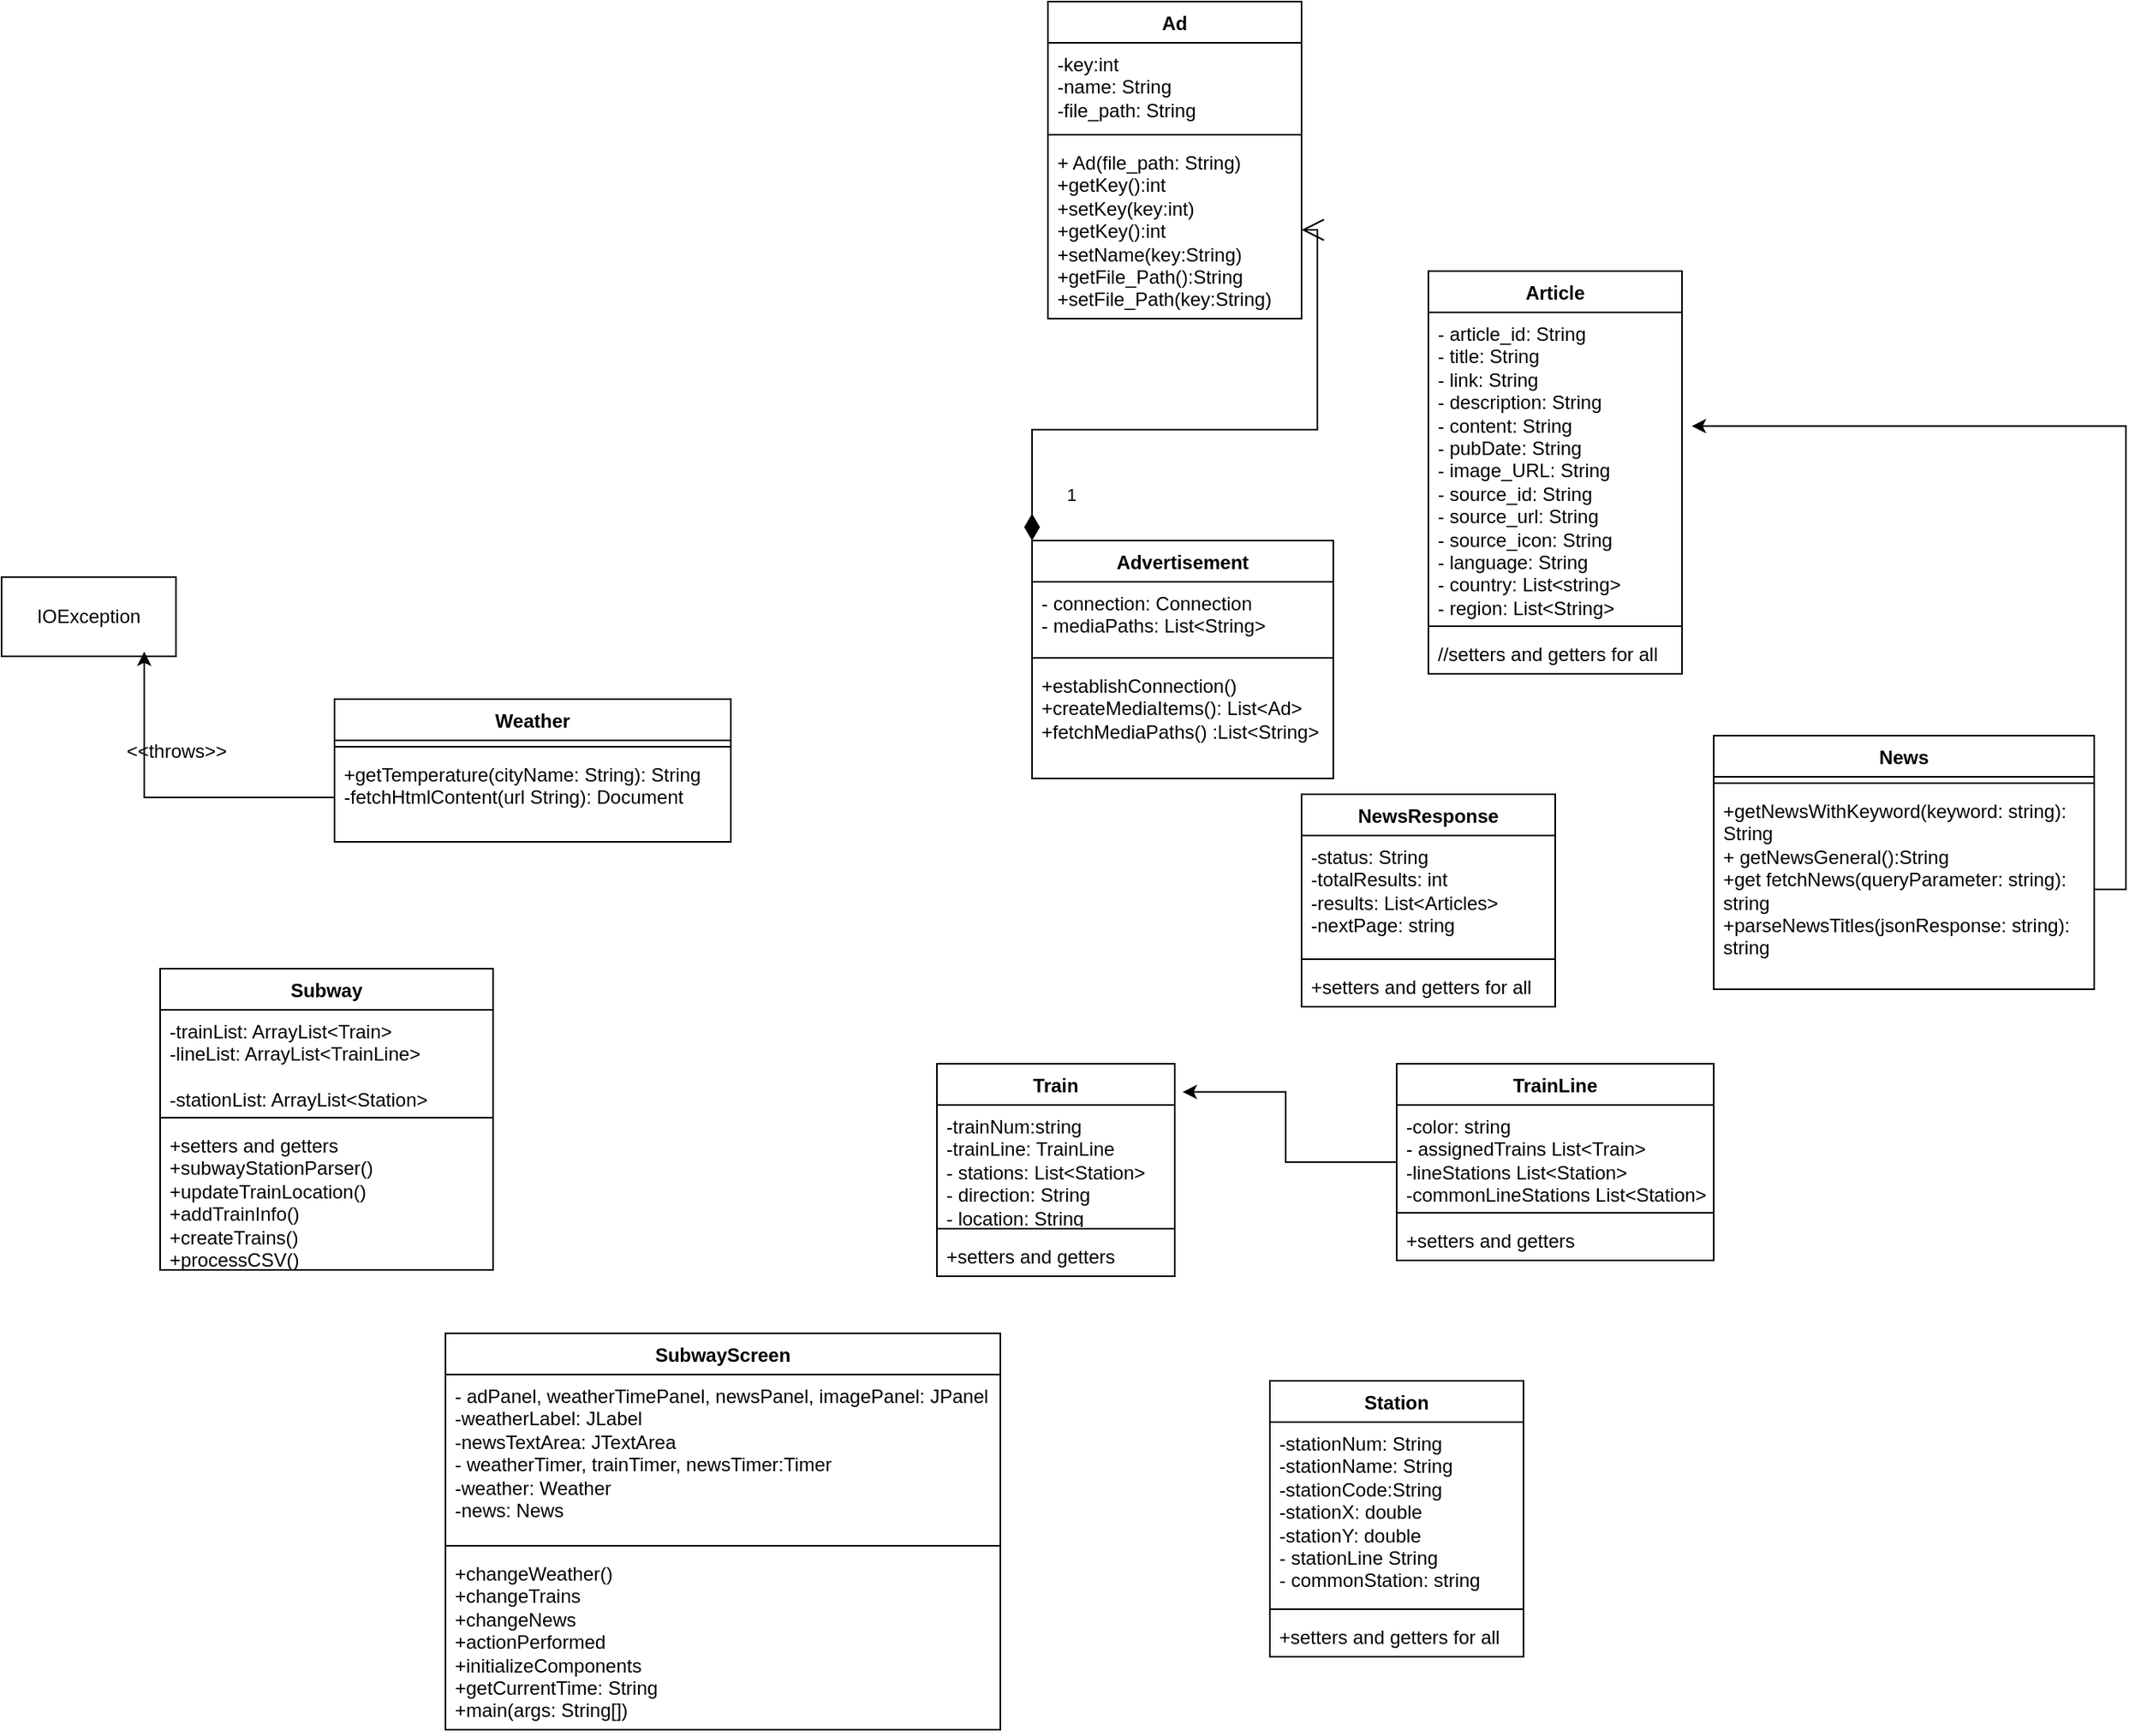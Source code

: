 <mxfile version="24.7.6">
  <diagram name="Page-1" id="pWfCH3LnM4fO_oey2DS3">
    <mxGraphModel dx="1501" dy="1377" grid="1" gridSize="10" guides="1" tooltips="1" connect="1" arrows="1" fold="1" page="1" pageScale="1" pageWidth="850" pageHeight="1100" math="0" shadow="0">
      <root>
        <mxCell id="0" />
        <mxCell id="1" parent="0" />
        <mxCell id="AEi-vqwGgM3uCtE7qn6y-57" value="&lt;div&gt;Ad&lt;/div&gt;" style="swimlane;fontStyle=1;align=center;verticalAlign=top;childLayout=stackLayout;horizontal=1;startSize=26;horizontalStack=0;resizeParent=1;resizeParentMax=0;resizeLast=0;collapsible=1;marginBottom=0;whiteSpace=wrap;html=1;" vertex="1" parent="1">
          <mxGeometry x="330" y="-350" width="160" height="200" as="geometry" />
        </mxCell>
        <mxCell id="AEi-vqwGgM3uCtE7qn6y-58" value="-key:int&lt;div&gt;-name: String&lt;/div&gt;&lt;div&gt;-file_path: String&lt;/div&gt;" style="text;strokeColor=none;fillColor=none;align=left;verticalAlign=top;spacingLeft=4;spacingRight=4;overflow=hidden;rotatable=0;points=[[0,0.5],[1,0.5]];portConstraint=eastwest;whiteSpace=wrap;html=1;" vertex="1" parent="AEi-vqwGgM3uCtE7qn6y-57">
          <mxGeometry y="26" width="160" height="54" as="geometry" />
        </mxCell>
        <mxCell id="AEi-vqwGgM3uCtE7qn6y-59" value="" style="line;strokeWidth=1;fillColor=none;align=left;verticalAlign=middle;spacingTop=-1;spacingLeft=3;spacingRight=3;rotatable=0;labelPosition=right;points=[];portConstraint=eastwest;strokeColor=inherit;" vertex="1" parent="AEi-vqwGgM3uCtE7qn6y-57">
          <mxGeometry y="80" width="160" height="8" as="geometry" />
        </mxCell>
        <mxCell id="AEi-vqwGgM3uCtE7qn6y-60" value="+ Ad(file_path: String)&lt;div&gt;+getKey():int&lt;/div&gt;&lt;div&gt;+setKey(key:int)&lt;/div&gt;&lt;div&gt;&lt;div&gt;+getKey():int&lt;/div&gt;&lt;div&gt;+setName(key:String)&lt;/div&gt;&lt;/div&gt;&lt;div&gt;&lt;div&gt;+getFile_Path():String&lt;/div&gt;&lt;div&gt;+setFile_Path(key:String)&lt;/div&gt;&lt;/div&gt;" style="text;strokeColor=none;fillColor=none;align=left;verticalAlign=top;spacingLeft=4;spacingRight=4;overflow=hidden;rotatable=0;points=[[0,0.5],[1,0.5]];portConstraint=eastwest;whiteSpace=wrap;html=1;" vertex="1" parent="AEi-vqwGgM3uCtE7qn6y-57">
          <mxGeometry y="88" width="160" height="112" as="geometry" />
        </mxCell>
        <mxCell id="AEi-vqwGgM3uCtE7qn6y-61" value="NewsResponse" style="swimlane;fontStyle=1;align=center;verticalAlign=top;childLayout=stackLayout;horizontal=1;startSize=26;horizontalStack=0;resizeParent=1;resizeParentMax=0;resizeLast=0;collapsible=1;marginBottom=0;whiteSpace=wrap;html=1;" vertex="1" parent="1">
          <mxGeometry x="490" y="150" width="160" height="134" as="geometry" />
        </mxCell>
        <mxCell id="AEi-vqwGgM3uCtE7qn6y-62" value="-status: String&lt;div&gt;-totalResults: int&lt;/div&gt;&lt;div&gt;-results: List&amp;lt;Articles&amp;gt;&lt;/div&gt;&lt;div&gt;-nextPage: string&lt;/div&gt;" style="text;strokeColor=none;fillColor=none;align=left;verticalAlign=top;spacingLeft=4;spacingRight=4;overflow=hidden;rotatable=0;points=[[0,0.5],[1,0.5]];portConstraint=eastwest;whiteSpace=wrap;html=1;" vertex="1" parent="AEi-vqwGgM3uCtE7qn6y-61">
          <mxGeometry y="26" width="160" height="74" as="geometry" />
        </mxCell>
        <mxCell id="AEi-vqwGgM3uCtE7qn6y-63" value="" style="line;strokeWidth=1;fillColor=none;align=left;verticalAlign=middle;spacingTop=-1;spacingLeft=3;spacingRight=3;rotatable=0;labelPosition=right;points=[];portConstraint=eastwest;strokeColor=inherit;" vertex="1" parent="AEi-vqwGgM3uCtE7qn6y-61">
          <mxGeometry y="100" width="160" height="8" as="geometry" />
        </mxCell>
        <mxCell id="AEi-vqwGgM3uCtE7qn6y-64" value="+setters and getters for all" style="text;strokeColor=none;fillColor=none;align=left;verticalAlign=top;spacingLeft=4;spacingRight=4;overflow=hidden;rotatable=0;points=[[0,0.5],[1,0.5]];portConstraint=eastwest;whiteSpace=wrap;html=1;" vertex="1" parent="AEi-vqwGgM3uCtE7qn6y-61">
          <mxGeometry y="108" width="160" height="26" as="geometry" />
        </mxCell>
        <mxCell id="AEi-vqwGgM3uCtE7qn6y-65" value="Train" style="swimlane;fontStyle=1;align=center;verticalAlign=top;childLayout=stackLayout;horizontal=1;startSize=26;horizontalStack=0;resizeParent=1;resizeParentMax=0;resizeLast=0;collapsible=1;marginBottom=0;whiteSpace=wrap;html=1;" vertex="1" parent="1">
          <mxGeometry x="260" y="320" width="150" height="134" as="geometry" />
        </mxCell>
        <mxCell id="AEi-vqwGgM3uCtE7qn6y-66" value="-trainNum:string&lt;div&gt;-trainLine: TrainLine&lt;/div&gt;&lt;div&gt;- stations: List&amp;lt;Station&amp;gt;&lt;/div&gt;&lt;div&gt;- direction: String&lt;/div&gt;&lt;div&gt;- location: String&lt;/div&gt;" style="text;strokeColor=none;fillColor=none;align=left;verticalAlign=top;spacingLeft=4;spacingRight=4;overflow=hidden;rotatable=0;points=[[0,0.5],[1,0.5]];portConstraint=eastwest;whiteSpace=wrap;html=1;" vertex="1" parent="AEi-vqwGgM3uCtE7qn6y-65">
          <mxGeometry y="26" width="150" height="74" as="geometry" />
        </mxCell>
        <mxCell id="AEi-vqwGgM3uCtE7qn6y-67" value="" style="line;strokeWidth=1;fillColor=none;align=left;verticalAlign=middle;spacingTop=-1;spacingLeft=3;spacingRight=3;rotatable=0;labelPosition=right;points=[];portConstraint=eastwest;strokeColor=inherit;" vertex="1" parent="AEi-vqwGgM3uCtE7qn6y-65">
          <mxGeometry y="100" width="150" height="8" as="geometry" />
        </mxCell>
        <mxCell id="AEi-vqwGgM3uCtE7qn6y-68" value="+setters and getters" style="text;strokeColor=none;fillColor=none;align=left;verticalAlign=top;spacingLeft=4;spacingRight=4;overflow=hidden;rotatable=0;points=[[0,0.5],[1,0.5]];portConstraint=eastwest;whiteSpace=wrap;html=1;" vertex="1" parent="AEi-vqwGgM3uCtE7qn6y-65">
          <mxGeometry y="108" width="150" height="26" as="geometry" />
        </mxCell>
        <mxCell id="AEi-vqwGgM3uCtE7qn6y-69" value="TrainLine" style="swimlane;fontStyle=1;align=center;verticalAlign=top;childLayout=stackLayout;horizontal=1;startSize=26;horizontalStack=0;resizeParent=1;resizeParentMax=0;resizeLast=0;collapsible=1;marginBottom=0;whiteSpace=wrap;html=1;" vertex="1" parent="1">
          <mxGeometry x="550" y="320" width="200" height="124" as="geometry" />
        </mxCell>
        <mxCell id="AEi-vqwGgM3uCtE7qn6y-70" value="-color: string&lt;div&gt;- assignedTrains List&amp;lt;Train&amp;gt;&lt;/div&gt;&lt;div&gt;-lineStations&amp;nbsp;&lt;span style=&quot;background-color: initial;&quot;&gt;List&amp;lt;Station&amp;gt;&lt;/span&gt;&lt;/div&gt;&lt;div&gt;&lt;span style=&quot;background-color: initial;&quot;&gt;-commonLineStations&amp;nbsp;&lt;/span&gt;&lt;span style=&quot;background-color: initial;&quot;&gt;List&amp;lt;Station&amp;gt;&lt;/span&gt;&lt;/div&gt;" style="text;strokeColor=none;fillColor=none;align=left;verticalAlign=top;spacingLeft=4;spacingRight=4;overflow=hidden;rotatable=0;points=[[0,0.5],[1,0.5]];portConstraint=eastwest;whiteSpace=wrap;html=1;" vertex="1" parent="AEi-vqwGgM3uCtE7qn6y-69">
          <mxGeometry y="26" width="200" height="64" as="geometry" />
        </mxCell>
        <mxCell id="AEi-vqwGgM3uCtE7qn6y-71" value="" style="line;strokeWidth=1;fillColor=none;align=left;verticalAlign=middle;spacingTop=-1;spacingLeft=3;spacingRight=3;rotatable=0;labelPosition=right;points=[];portConstraint=eastwest;strokeColor=inherit;" vertex="1" parent="AEi-vqwGgM3uCtE7qn6y-69">
          <mxGeometry y="90" width="200" height="8" as="geometry" />
        </mxCell>
        <mxCell id="AEi-vqwGgM3uCtE7qn6y-72" value="+setters and getters" style="text;strokeColor=none;fillColor=none;align=left;verticalAlign=top;spacingLeft=4;spacingRight=4;overflow=hidden;rotatable=0;points=[[0,0.5],[1,0.5]];portConstraint=eastwest;whiteSpace=wrap;html=1;" vertex="1" parent="AEi-vqwGgM3uCtE7qn6y-69">
          <mxGeometry y="98" width="200" height="26" as="geometry" />
        </mxCell>
        <mxCell id="AEi-vqwGgM3uCtE7qn6y-73" value="Station" style="swimlane;fontStyle=1;align=center;verticalAlign=top;childLayout=stackLayout;horizontal=1;startSize=26;horizontalStack=0;resizeParent=1;resizeParentMax=0;resizeLast=0;collapsible=1;marginBottom=0;whiteSpace=wrap;html=1;" vertex="1" parent="1">
          <mxGeometry x="470" y="520" width="160" height="174" as="geometry" />
        </mxCell>
        <mxCell id="AEi-vqwGgM3uCtE7qn6y-74" value="-stationNum: String&lt;div&gt;-stationName: String&lt;/div&gt;&lt;div&gt;-stationCode:String&lt;/div&gt;&lt;div&gt;-stationX: double&lt;/div&gt;&lt;div&gt;-stationY: double&lt;/div&gt;&lt;div&gt;- stationLine String&lt;/div&gt;&lt;div&gt;- commonStation: string&lt;/div&gt;" style="text;strokeColor=none;fillColor=none;align=left;verticalAlign=top;spacingLeft=4;spacingRight=4;overflow=hidden;rotatable=0;points=[[0,0.5],[1,0.5]];portConstraint=eastwest;whiteSpace=wrap;html=1;" vertex="1" parent="AEi-vqwGgM3uCtE7qn6y-73">
          <mxGeometry y="26" width="160" height="114" as="geometry" />
        </mxCell>
        <mxCell id="AEi-vqwGgM3uCtE7qn6y-75" value="" style="line;strokeWidth=1;fillColor=none;align=left;verticalAlign=middle;spacingTop=-1;spacingLeft=3;spacingRight=3;rotatable=0;labelPosition=right;points=[];portConstraint=eastwest;strokeColor=inherit;" vertex="1" parent="AEi-vqwGgM3uCtE7qn6y-73">
          <mxGeometry y="140" width="160" height="8" as="geometry" />
        </mxCell>
        <mxCell id="AEi-vqwGgM3uCtE7qn6y-76" value="+setters and getters for all" style="text;strokeColor=none;fillColor=none;align=left;verticalAlign=top;spacingLeft=4;spacingRight=4;overflow=hidden;rotatable=0;points=[[0,0.5],[1,0.5]];portConstraint=eastwest;whiteSpace=wrap;html=1;" vertex="1" parent="AEi-vqwGgM3uCtE7qn6y-73">
          <mxGeometry y="148" width="160" height="26" as="geometry" />
        </mxCell>
        <mxCell id="AEi-vqwGgM3uCtE7qn6y-77" value="News" style="swimlane;fontStyle=1;align=center;verticalAlign=top;childLayout=stackLayout;horizontal=1;startSize=26;horizontalStack=0;resizeParent=1;resizeParentMax=0;resizeLast=0;collapsible=1;marginBottom=0;whiteSpace=wrap;html=1;" vertex="1" parent="1">
          <mxGeometry x="750" y="113" width="240" height="160" as="geometry" />
        </mxCell>
        <mxCell id="AEi-vqwGgM3uCtE7qn6y-79" value="" style="line;strokeWidth=1;fillColor=none;align=left;verticalAlign=middle;spacingTop=-1;spacingLeft=3;spacingRight=3;rotatable=0;labelPosition=right;points=[];portConstraint=eastwest;strokeColor=inherit;" vertex="1" parent="AEi-vqwGgM3uCtE7qn6y-77">
          <mxGeometry y="26" width="240" height="8" as="geometry" />
        </mxCell>
        <mxCell id="AEi-vqwGgM3uCtE7qn6y-80" value="+getNewsWithKeyword(keyword: string): String&lt;div&gt;+ getNewsGeneral():String&lt;/div&gt;&lt;div&gt;+get fetchNews(queryParameter: string): string&lt;/div&gt;&lt;div&gt;+parseNewsTitles(jsonResponse: string): string&lt;/div&gt;" style="text;strokeColor=none;fillColor=none;align=left;verticalAlign=top;spacingLeft=4;spacingRight=4;overflow=hidden;rotatable=0;points=[[0,0.5],[1,0.5]];portConstraint=eastwest;whiteSpace=wrap;html=1;" vertex="1" parent="AEi-vqwGgM3uCtE7qn6y-77">
          <mxGeometry y="34" width="240" height="126" as="geometry" />
        </mxCell>
        <mxCell id="AEi-vqwGgM3uCtE7qn6y-81" value="Advertisement" style="swimlane;fontStyle=1;align=center;verticalAlign=top;childLayout=stackLayout;horizontal=1;startSize=26;horizontalStack=0;resizeParent=1;resizeParentMax=0;resizeLast=0;collapsible=1;marginBottom=0;whiteSpace=wrap;html=1;" vertex="1" parent="1">
          <mxGeometry x="320" y="-10" width="190" height="150" as="geometry" />
        </mxCell>
        <mxCell id="AEi-vqwGgM3uCtE7qn6y-82" value="- connection: Connection&lt;div&gt;- mediaPaths: List&amp;lt;String&amp;gt;&lt;/div&gt;" style="text;strokeColor=none;fillColor=none;align=left;verticalAlign=top;spacingLeft=4;spacingRight=4;overflow=hidden;rotatable=0;points=[[0,0.5],[1,0.5]];portConstraint=eastwest;whiteSpace=wrap;html=1;" vertex="1" parent="AEi-vqwGgM3uCtE7qn6y-81">
          <mxGeometry y="26" width="190" height="44" as="geometry" />
        </mxCell>
        <mxCell id="AEi-vqwGgM3uCtE7qn6y-83" value="" style="line;strokeWidth=1;fillColor=none;align=left;verticalAlign=middle;spacingTop=-1;spacingLeft=3;spacingRight=3;rotatable=0;labelPosition=right;points=[];portConstraint=eastwest;strokeColor=inherit;" vertex="1" parent="AEi-vqwGgM3uCtE7qn6y-81">
          <mxGeometry y="70" width="190" height="8" as="geometry" />
        </mxCell>
        <mxCell id="AEi-vqwGgM3uCtE7qn6y-84" value="+establishConnection()&lt;div&gt;+createMediaItems(): List&amp;lt;Ad&amp;gt;&lt;/div&gt;&lt;div&gt;+fetchMediaPaths() :List&amp;lt;String&amp;gt;&lt;/div&gt;&lt;div&gt;&lt;br&gt;&lt;/div&gt;" style="text;strokeColor=none;fillColor=none;align=left;verticalAlign=top;spacingLeft=4;spacingRight=4;overflow=hidden;rotatable=0;points=[[0,0.5],[1,0.5]];portConstraint=eastwest;whiteSpace=wrap;html=1;" vertex="1" parent="AEi-vqwGgM3uCtE7qn6y-81">
          <mxGeometry y="78" width="190" height="72" as="geometry" />
        </mxCell>
        <mxCell id="AEi-vqwGgM3uCtE7qn6y-85" value="Subway" style="swimlane;fontStyle=1;align=center;verticalAlign=top;childLayout=stackLayout;horizontal=1;startSize=26;horizontalStack=0;resizeParent=1;resizeParentMax=0;resizeLast=0;collapsible=1;marginBottom=0;whiteSpace=wrap;html=1;" vertex="1" parent="1">
          <mxGeometry x="-230" y="260" width="210" height="190" as="geometry" />
        </mxCell>
        <mxCell id="AEi-vqwGgM3uCtE7qn6y-86" value="-trainList: ArrayList&amp;lt;Train&amp;gt;&lt;div&gt;-lineList: ArrayList&amp;lt;TrainLine&amp;gt;&lt;div&gt;&lt;br&gt;&lt;/div&gt;&lt;div&gt;-stationList: ArrayList&amp;lt;Station&amp;gt;&lt;div&gt;&lt;br&gt;&lt;/div&gt;&lt;/div&gt;&lt;div&gt;&lt;br&gt;&lt;/div&gt;&lt;/div&gt;" style="text;strokeColor=none;fillColor=none;align=left;verticalAlign=top;spacingLeft=4;spacingRight=4;overflow=hidden;rotatable=0;points=[[0,0.5],[1,0.5]];portConstraint=eastwest;whiteSpace=wrap;html=1;" vertex="1" parent="AEi-vqwGgM3uCtE7qn6y-85">
          <mxGeometry y="26" width="210" height="64" as="geometry" />
        </mxCell>
        <mxCell id="AEi-vqwGgM3uCtE7qn6y-87" value="" style="line;strokeWidth=1;fillColor=none;align=left;verticalAlign=middle;spacingTop=-1;spacingLeft=3;spacingRight=3;rotatable=0;labelPosition=right;points=[];portConstraint=eastwest;strokeColor=inherit;" vertex="1" parent="AEi-vqwGgM3uCtE7qn6y-85">
          <mxGeometry y="90" width="210" height="8" as="geometry" />
        </mxCell>
        <mxCell id="AEi-vqwGgM3uCtE7qn6y-88" value="+setters and getters&lt;div&gt;+subwayStationParser()&lt;/div&gt;&lt;div&gt;+updateTrainLocation()&lt;/div&gt;&lt;div&gt;+addTrainInfo()&lt;/div&gt;&lt;div&gt;+createTrains()&lt;/div&gt;&lt;div&gt;+processCSV()&lt;/div&gt;&lt;div&gt;&lt;br&gt;&lt;/div&gt;&lt;div&gt;&lt;br&gt;&lt;/div&gt;" style="text;strokeColor=none;fillColor=none;align=left;verticalAlign=top;spacingLeft=4;spacingRight=4;overflow=hidden;rotatable=0;points=[[0,0.5],[1,0.5]];portConstraint=eastwest;whiteSpace=wrap;html=1;" vertex="1" parent="AEi-vqwGgM3uCtE7qn6y-85">
          <mxGeometry y="98" width="210" height="92" as="geometry" />
        </mxCell>
        <mxCell id="AEi-vqwGgM3uCtE7qn6y-89" value="SubwayScreen" style="swimlane;fontStyle=1;align=center;verticalAlign=top;childLayout=stackLayout;horizontal=1;startSize=26;horizontalStack=0;resizeParent=1;resizeParentMax=0;resizeLast=0;collapsible=1;marginBottom=0;whiteSpace=wrap;html=1;" vertex="1" parent="1">
          <mxGeometry x="-50" y="490" width="350" height="250" as="geometry" />
        </mxCell>
        <mxCell id="AEi-vqwGgM3uCtE7qn6y-90" value="- adPanel, weatherTimePanel, newsPanel, imagePanel: JPanel&lt;div&gt;-weatherLabel: JLabel&lt;/div&gt;&lt;div&gt;-newsTextArea: JTextArea&lt;/div&gt;&lt;div&gt;- weatherTimer, trainTimer, newsTimer:Timer&lt;/div&gt;&lt;div&gt;-weather: Weather&lt;/div&gt;&lt;div&gt;-news: News&lt;/div&gt;" style="text;strokeColor=none;fillColor=none;align=left;verticalAlign=top;spacingLeft=4;spacingRight=4;overflow=hidden;rotatable=0;points=[[0,0.5],[1,0.5]];portConstraint=eastwest;whiteSpace=wrap;html=1;" vertex="1" parent="AEi-vqwGgM3uCtE7qn6y-89">
          <mxGeometry y="26" width="350" height="104" as="geometry" />
        </mxCell>
        <mxCell id="AEi-vqwGgM3uCtE7qn6y-91" value="" style="line;strokeWidth=1;fillColor=none;align=left;verticalAlign=middle;spacingTop=-1;spacingLeft=3;spacingRight=3;rotatable=0;labelPosition=right;points=[];portConstraint=eastwest;strokeColor=inherit;" vertex="1" parent="AEi-vqwGgM3uCtE7qn6y-89">
          <mxGeometry y="130" width="350" height="8" as="geometry" />
        </mxCell>
        <mxCell id="AEi-vqwGgM3uCtE7qn6y-92" value="+changeWeather()&amp;nbsp;&lt;div&gt;+changeTrains&lt;/div&gt;&lt;div&gt;+changeNews&lt;/div&gt;&lt;div&gt;+actionPerformed&lt;/div&gt;&lt;div&gt;+initializeComponents&lt;/div&gt;&lt;div&gt;+getCurrentTime: String&lt;/div&gt;&lt;div&gt;+main(args: String[])&lt;/div&gt;" style="text;strokeColor=none;fillColor=none;align=left;verticalAlign=top;spacingLeft=4;spacingRight=4;overflow=hidden;rotatable=0;points=[[0,0.5],[1,0.5]];portConstraint=eastwest;whiteSpace=wrap;html=1;" vertex="1" parent="AEi-vqwGgM3uCtE7qn6y-89">
          <mxGeometry y="138" width="350" height="112" as="geometry" />
        </mxCell>
        <mxCell id="AEi-vqwGgM3uCtE7qn6y-93" value="Article" style="swimlane;fontStyle=1;align=center;verticalAlign=top;childLayout=stackLayout;horizontal=1;startSize=26;horizontalStack=0;resizeParent=1;resizeParentMax=0;resizeLast=0;collapsible=1;marginBottom=0;whiteSpace=wrap;html=1;" vertex="1" parent="1">
          <mxGeometry x="570" y="-180" width="160" height="254" as="geometry" />
        </mxCell>
        <mxCell id="AEi-vqwGgM3uCtE7qn6y-94" value="- article_id: String&lt;div&gt;- title: String&lt;div&gt;- link: String&lt;div&gt;- description: String&lt;div&gt;- content: String&lt;div&gt;- pubDate: String&lt;div&gt;- image_URL: String&lt;div&gt;- source_id: String&lt;div&gt;- source_url: String&lt;div&gt;- source_icon: String&lt;div&gt;- language: String&lt;div&gt;- country: List&amp;lt;string&amp;gt;&lt;div&gt;- region: List&amp;lt;String&amp;gt;&lt;div&gt;&lt;br&gt;&lt;/div&gt;&lt;/div&gt;&lt;/div&gt;&lt;/div&gt;&lt;/div&gt;&lt;/div&gt;&lt;/div&gt;&lt;/div&gt;&lt;/div&gt;&lt;/div&gt;&lt;/div&gt;&lt;/div&gt;&lt;/div&gt;" style="text;strokeColor=none;fillColor=none;align=left;verticalAlign=top;spacingLeft=4;spacingRight=4;overflow=hidden;rotatable=0;points=[[0,0.5],[1,0.5]];portConstraint=eastwest;whiteSpace=wrap;html=1;" vertex="1" parent="AEi-vqwGgM3uCtE7qn6y-93">
          <mxGeometry y="26" width="160" height="194" as="geometry" />
        </mxCell>
        <mxCell id="AEi-vqwGgM3uCtE7qn6y-95" value="" style="line;strokeWidth=1;fillColor=none;align=left;verticalAlign=middle;spacingTop=-1;spacingLeft=3;spacingRight=3;rotatable=0;labelPosition=right;points=[];portConstraint=eastwest;strokeColor=inherit;" vertex="1" parent="AEi-vqwGgM3uCtE7qn6y-93">
          <mxGeometry y="220" width="160" height="8" as="geometry" />
        </mxCell>
        <mxCell id="AEi-vqwGgM3uCtE7qn6y-96" value="//setters and getters for all" style="text;strokeColor=none;fillColor=none;align=left;verticalAlign=top;spacingLeft=4;spacingRight=4;overflow=hidden;rotatable=0;points=[[0,0.5],[1,0.5]];portConstraint=eastwest;whiteSpace=wrap;html=1;" vertex="1" parent="AEi-vqwGgM3uCtE7qn6y-93">
          <mxGeometry y="228" width="160" height="26" as="geometry" />
        </mxCell>
        <mxCell id="AEi-vqwGgM3uCtE7qn6y-97" value="Weather" style="swimlane;fontStyle=1;align=center;verticalAlign=top;childLayout=stackLayout;horizontal=1;startSize=26;horizontalStack=0;resizeParent=1;resizeParentMax=0;resizeLast=0;collapsible=1;marginBottom=0;whiteSpace=wrap;html=1;" vertex="1" parent="1">
          <mxGeometry x="-120" y="90" width="250" height="90" as="geometry" />
        </mxCell>
        <mxCell id="AEi-vqwGgM3uCtE7qn6y-99" value="" style="line;strokeWidth=1;fillColor=none;align=left;verticalAlign=middle;spacingTop=-1;spacingLeft=3;spacingRight=3;rotatable=0;labelPosition=right;points=[];portConstraint=eastwest;strokeColor=inherit;" vertex="1" parent="AEi-vqwGgM3uCtE7qn6y-97">
          <mxGeometry y="26" width="250" height="8" as="geometry" />
        </mxCell>
        <mxCell id="AEi-vqwGgM3uCtE7qn6y-100" value="+getTemperature(cityName: String): String&lt;div&gt;-fetchHtmlContent(url String): Document&lt;/div&gt;" style="text;strokeColor=none;fillColor=none;align=left;verticalAlign=top;spacingLeft=4;spacingRight=4;overflow=hidden;rotatable=0;points=[[0,0.5],[1,0.5]];portConstraint=eastwest;whiteSpace=wrap;html=1;" vertex="1" parent="AEi-vqwGgM3uCtE7qn6y-97">
          <mxGeometry y="34" width="250" height="56" as="geometry" />
        </mxCell>
        <mxCell id="AEi-vqwGgM3uCtE7qn6y-103" value="IOException" style="html=1;whiteSpace=wrap;" vertex="1" parent="1">
          <mxGeometry x="-330" y="13" width="110" height="50" as="geometry" />
        </mxCell>
        <mxCell id="AEi-vqwGgM3uCtE7qn6y-104" style="edgeStyle=orthogonalEdgeStyle;rounded=0;orthogonalLoop=1;jettySize=auto;html=1;entryX=0.818;entryY=0.94;entryDx=0;entryDy=0;entryPerimeter=0;" edge="1" parent="1" source="AEi-vqwGgM3uCtE7qn6y-100" target="AEi-vqwGgM3uCtE7qn6y-103">
          <mxGeometry relative="1" as="geometry" />
        </mxCell>
        <mxCell id="AEi-vqwGgM3uCtE7qn6y-105" value="&amp;lt;&amp;lt;throws&amp;gt;&amp;gt;" style="text;html=1;align=center;verticalAlign=middle;resizable=0;points=[];autosize=1;strokeColor=none;fillColor=none;" vertex="1" parent="1">
          <mxGeometry x="-265" y="108" width="90" height="30" as="geometry" />
        </mxCell>
        <mxCell id="AEi-vqwGgM3uCtE7qn6y-106" style="edgeStyle=orthogonalEdgeStyle;rounded=0;orthogonalLoop=1;jettySize=auto;html=1;exitX=0;exitY=0.5;exitDx=0;exitDy=0;entryX=1.033;entryY=-0.111;entryDx=0;entryDy=0;entryPerimeter=0;" edge="1" parent="1" source="AEi-vqwGgM3uCtE7qn6y-69" target="AEi-vqwGgM3uCtE7qn6y-66">
          <mxGeometry relative="1" as="geometry" />
        </mxCell>
        <mxCell id="AEi-vqwGgM3uCtE7qn6y-108" style="edgeStyle=orthogonalEdgeStyle;rounded=0;orthogonalLoop=1;jettySize=auto;html=1;exitX=1;exitY=0.5;exitDx=0;exitDy=0;entryX=1.038;entryY=0.37;entryDx=0;entryDy=0;entryPerimeter=0;" edge="1" parent="1" source="AEi-vqwGgM3uCtE7qn6y-80" target="AEi-vqwGgM3uCtE7qn6y-94">
          <mxGeometry relative="1" as="geometry" />
        </mxCell>
        <mxCell id="AEi-vqwGgM3uCtE7qn6y-110" value="1" style="endArrow=open;html=1;endSize=12;startArrow=diamondThin;startSize=14;startFill=1;edgeStyle=orthogonalEdgeStyle;align=left;verticalAlign=bottom;rounded=0;exitX=0;exitY=0;exitDx=0;exitDy=0;" edge="1" parent="1" source="AEi-vqwGgM3uCtE7qn6y-81" target="AEi-vqwGgM3uCtE7qn6y-60">
          <mxGeometry x="-0.896" y="-20" relative="1" as="geometry">
            <mxPoint x="220" y="-80" as="sourcePoint" />
            <mxPoint x="380" y="-80" as="targetPoint" />
            <mxPoint as="offset" />
          </mxGeometry>
        </mxCell>
      </root>
    </mxGraphModel>
  </diagram>
</mxfile>
